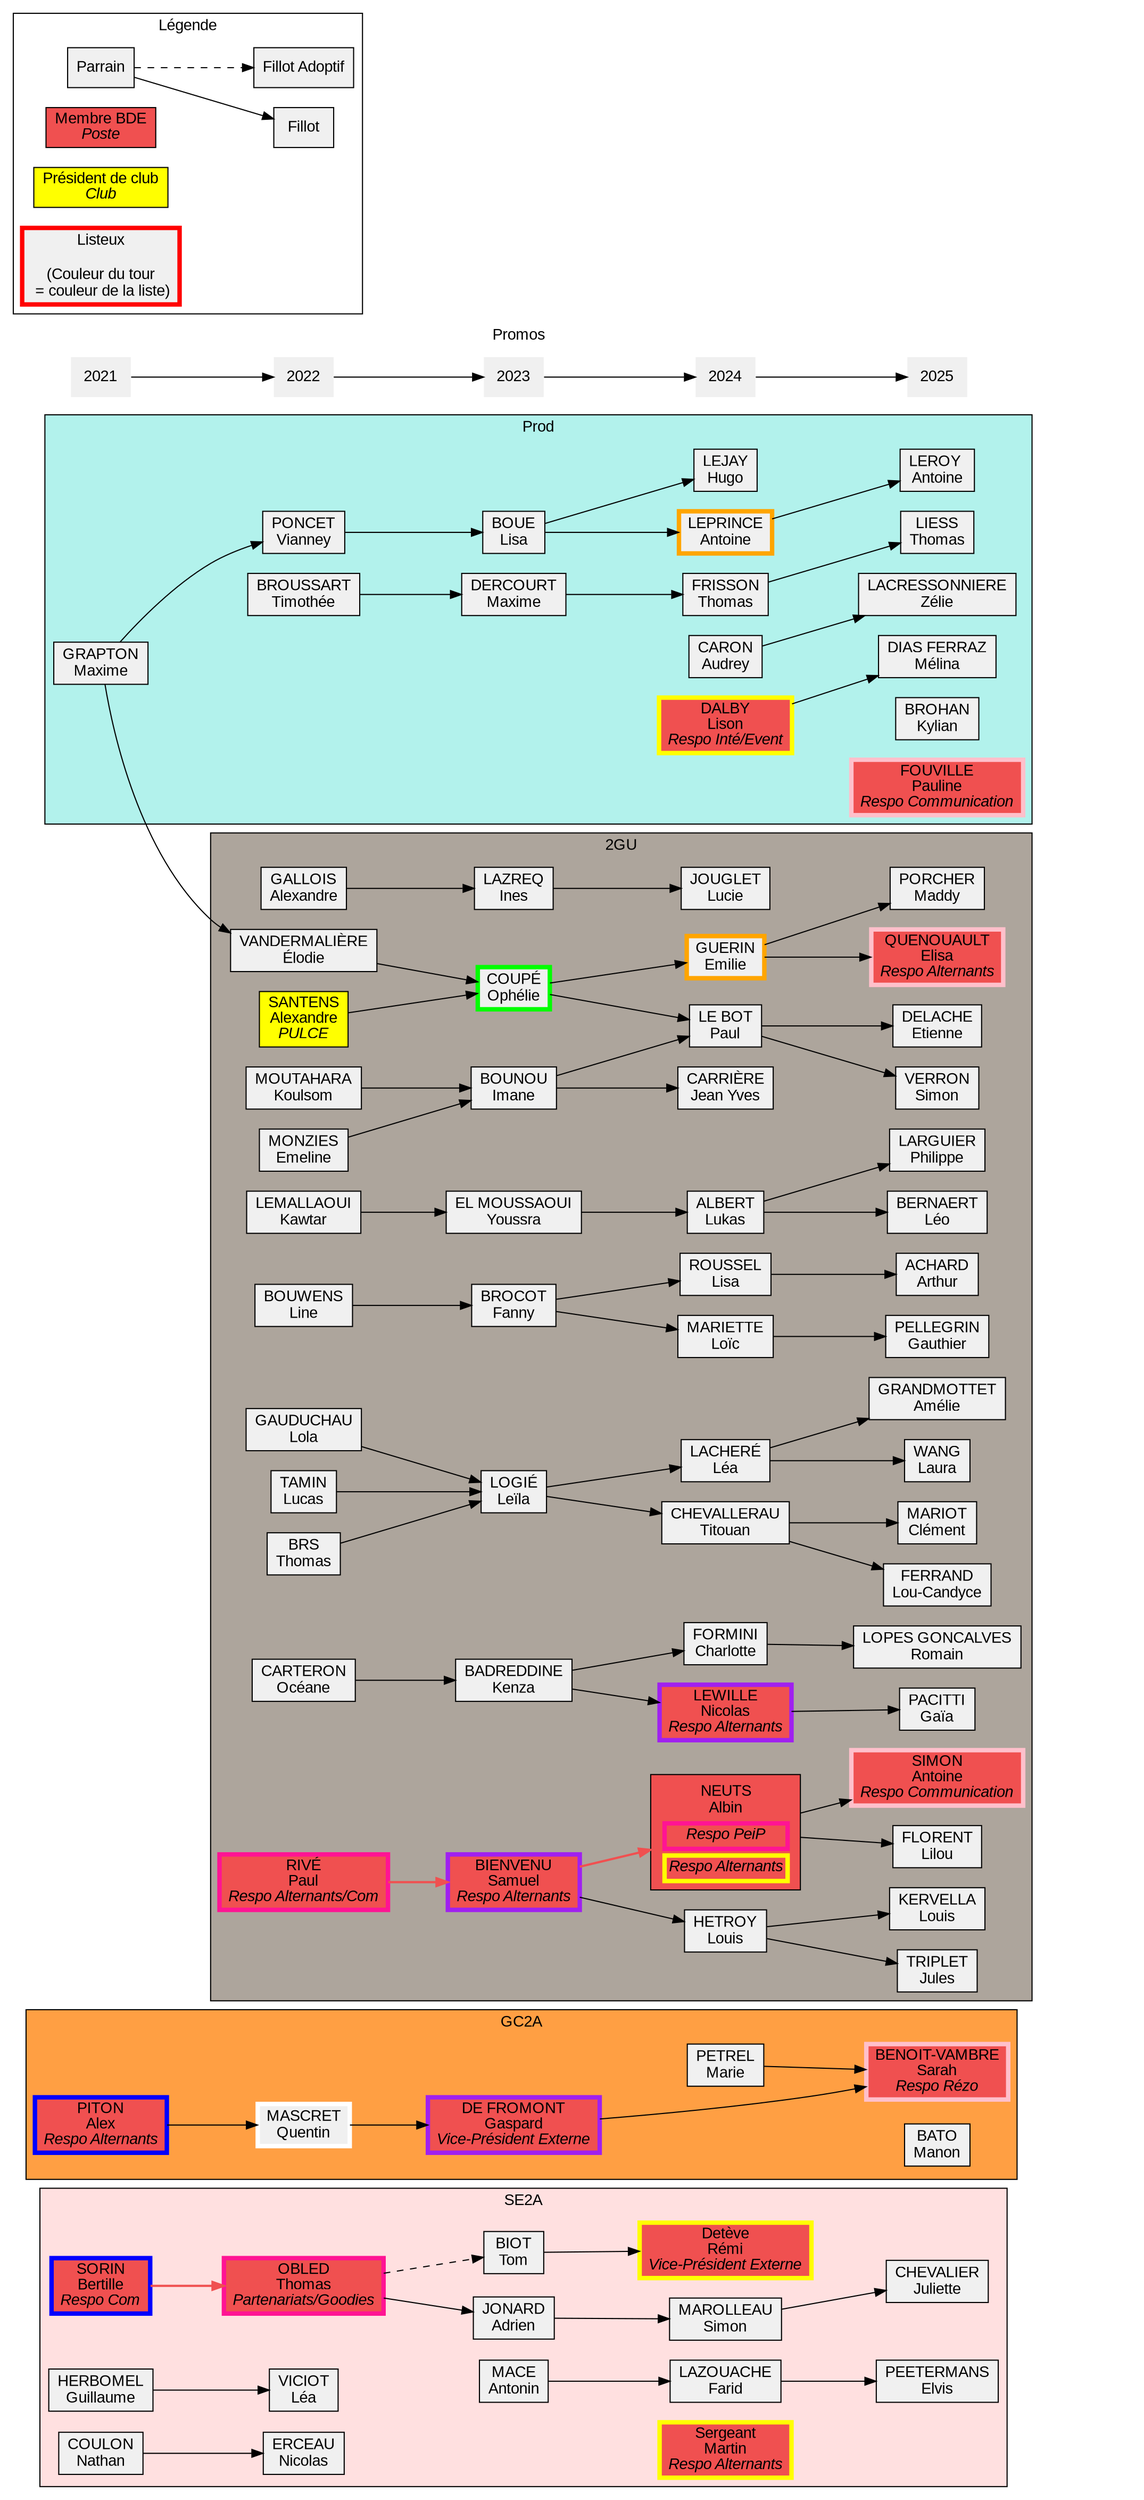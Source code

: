 digraph alternants {
	graph [
		charset = "UTF-8";
		style = filled;
		fontname = "Arial";
	];

	node [
		shape = box;
		style = filled;
		fillcolor = "#f0f0f0";
		fontname = "Arial";
	];

	rankdir = LR;

	subgraph cluster_promos {
		label = "Promos";
		penwidth = 0;
		color = none;
		node [shape = none];

		"2021" -> "2022" -> "2023" -> "2024"->"2025";
	}

	subgraph cluster_legende {
		label = "Légende";
		fillcolor = none;

		leg_parrain	[label = "Parrain"];
		leg_fillot	[label = "Fillot"];
		leg_fillotadop	[label = "Fillot Adoptif"];
		leg_BDE		[label = <Membre BDE<BR/><I>Poste</I>> fillcolor="#f05050"];
		leg_prez	[label = <Président de club<BR/><I>Club</I>> fillcolor="yellow"];
		leg_listeux	[label = "Listeux\n\n(Couleur du tour\n = couleur de la liste)" penwidth=4 color="red"];

		leg_parrain -> leg_fillot;
		leg_parrain -> leg_fillotadop [style = "dashed"];
	}

	subgraph cluster_2GU {
		label = "2GU";
		fillcolor = "#ada59c";
		
		{ rank="same";
			alexandregall	[label = "GALLOIS\nAlexandre"];
			alexandresant	[label = <SANTENS<BR/>Alexandre<BR/><I>PULCE</I>> fillcolor="yellow"];
			elodievan	[label = "VANDERMALIÈRE\nÉlodie"];
			emelinemonz	[label = "MONZIES\nEmeline"];
			kawtarlem	[label = "LEMALLAOUI\nKawtar"];
			koulsommouta	[label = "MOUTAHARA\nKoulsom"];
			linebouw	[label = "BOUWENS\nLine"];
			lolagaudu	[label = "GAUDUCHAU\nLola"];
			lucastam	[label = "TAMIN\nLucas"];
			oceanecarte	[label = "CARTERON\nOcéane"];
			paulrive	[label = <RIVÉ<BR/>Paul<BR/><I>Respo Alternants/Com</I>> fillcolor="#f05050" penwidth=4 color="deeppink"];
			thomasbrs	[label = "BRS\nThomas"];
		}

		{ rank="same";
			fannybroc	[label = "BROCOT\nFanny"];
			imanebounou	[label = "BOUNOU\nImane"];
			ineslazre	[label = "LAZREQ\nInes"];
			kenzabad	[label = "BADREDDINE\nKenza"];
			leilalogi	[label = "LOGIÉ\nLeïla"];
			opheliecoup	[label = "COUPÉ\nOphélie" penwidth=4 color="green"];
			samuelbienv	[label = <BIENVENU<BR/>Samuel<BR/><I>Respo Alternants</I>> fillcolor="#f05050" penwidth=4 color="purple"]; 
			youssraelmou	[label = "EL MOUSSAOUI\nYoussra"];
		}
		alexandregall -> ineslazre;
		alexandresant -> opheliecoup;
		elodievan -> opheliecoup;
		emelinemonz -> imanebounou;
		kawtarlem -> youssraelmou;
		koulsommouta -> imanebounou;
		linebouw -> fannybroc;
		lolagaudu -> leilalogi;
		lucastam -> leilalogi;
		oceanecarte -> kenzabad;
		paulrive -> samuelbienv [penwidth=2 color = "#f05050"];
		thomasbrs -> leilalogi;

		{ rank="same";
			albinneu	[label = <<table border="0">
							<tr><td border="0">NEUTS<BR/>Albin</td></tr>
							<tr><td border="4" color="deeppink"><I>Respo PeiP</I></td></tr>
							<tr><td border="4" color="yellow"><I>Respo Alternants</I></td></tr>
						</table>> fillcolor="#f05050"];
			charlottefor	[label = "FORMINI\nCharlotte"];
			emilieguer	[label = "GUERIN\nEmilie" penwidth=4 color="orange"];
			jeanyvescarr	[label = "CARRIÈRE\nJean Yves"];
			lealachere	[label = "LACHERÉ\nLéa"];
			lisarouss	[label = "ROUSSEL\nLisa"];
			loicmariet	[label = "MARIETTE\nLoïc"];
			louishetr	[label = "HETROY\nLouis"];
			luciejougl	[label = "JOUGLET\nLucie"];
			lukasalb	[label = "ALBERT\nLukas"];
			nicolaslew	[label = <LEWILLE<BR/>Nicolas<BR/><I>Respo Alternants</I>> penwidth=4 fillcolor="#f05050" color="purple"];
			paullebo	[label = "LE BOT\nPaul"];
			titouancheva	[label = "CHEVALLERAU\nTitouan"];
		}
		fannybroc -> lisarouss;
		fannybroc -> loicmariet;
		imanebounou -> jeanyvescarr;
		imanebounou -> paullebo;
		ineslazre -> luciejougl;
		kenzabad -> charlottefor;
		kenzabad -> nicolaslew;
		leilalogi -> lealachere;
		leilalogi -> titouancheva;
		opheliecoup -> emilieguer;
		opheliecoup -> paullebo;
		samuelbienv -> albinneu [penwidth=2 color = "#f05050"];
		samuelbienv -> louishetr;
		youssraelmou -> lukasalb;
		{ rank = "same";
			antoinesim [label = <SIMON<BR/>Antoine<BR/><I>Respo Communication</I>> fillcolor="#f05050" penwidth=4 color="pink"];
			lilouflo   [label = "FLORENT\nLilou"];
			louiskerv  [label = "KERVELLA\nLouis"];
			julestrip  [label = "TRIPLET\nJules"];
			gaiapaci   [label = "PACITTI\nGaïa"];
			romainlop  [label = "LOPES GONCALVES\nRomain"];
			maddyporc  [label = "PORCHER\nMaddy"];
			elisaquen  [label = <QUENOUAULT<BR/>Elisa<BR/><I>Respo Alternants</I>> fillcolor="#f05050" penwidth=4 color="pink"];
			etiennedel [label = "DELACHE\nEtienne"];
			simonverr  [label = "VERRON\nSimon"];
			arthurach  [label = "ACHARD\nArthur"];
			gauthierpl [label = "PELLEGRIN\nGauthier"];
			ameliegra  [label = "GRANDMOTTET\nAmélie"];
			laurawan   [label = "WANG\nLaura"];
			clementmar [label = "MARIOT\nClément"];
			loucandyce [label = "FERRAND\nLou-Candyce"];
			phillippela [label = "LARGUIER\nPhilippe"];
			leobernae    [label = "BERNAERT\nLéo"];
		}
        albinneu -> antoinesim;
        albinneu -> lilouflo;
        louishetr -> louiskerv;
        louishetr -> julestrip;
        nicolaslew -> gaiapaci;
        charlottefor -> romainlop;
        emilieguer -> maddyporc;
        emilieguer -> elisaquen;
        paullebo -> etiennedel;
        paullebo -> simonverr;
        lisarouss -> arthurach;
        loicmariet -> gauthierpl;
        lealachere -> ameliegra;
        lealachere -> laurawan;
        titouancheva -> clementmar;
        titouancheva -> loucandyce;
        lukasalb -> phillippela;
        lukasalb -> leobernae;
	}

	subgraph cluster_prod {
		label = "Prod";
		fillcolor = "#B2F2EC";

		{ rank = "same";
			maximegrapt	[label = "GRAPTON\nMaxime"];
		}

		{ rank = "same";
			vianneypon	[label = "PONCET\nVianney"];
			timothebr   [label = "BROUSSART\nTimothée"];
		}
		maximegrapt -> vianneypon;
		maximegrapt -> elodievan;
		
		{ rank = "same";
			lisaboue	[label = "BOUE\nLisa"];
			maximeder   [label = "DERCOURT\nMaxime"];
		}
		vianneypon -> lisaboue;
		timothebr->maximeder;

		{ rank = "same";
			antoinelepr	[label = "LEPRINCE\nAntoine" penwidth=4 color="orange"];
			hugoleja	[label = "LEJAY\nHugo"];
			thomasfris [label = "FRISSON\nThomas"];
			audreycar   [label = "CARON\nAudrey"];
			ldalby   [label=<DALBY<BR/>Lison<BR/><I>Respo Inté/Event</I>> fillcolor="#f05050" penwidth=4 color="yellow"];
		}
		maximeder ->thomasfris;
		lisaboue -> antoinelepr;
		lisaboue -> hugoleja;
		{ rank = "same";
			antoinele [label = "LEROY \nAntoine"];
			melinadia [label = "DIAS FERRAZ\nMélina"];
			thomasliess [label = "LIESS\nThomas"];
			kylianbroha  [label = "BROHAN\nKylian"];
			zelielacres  [label = "LACRESSONNIERE\nZélie"];
			paulinefau [label = <FOUVILLE<BR/>Pauline<BR/><I>Respo Communication</I>> fillcolor="#f05050" penwidth=4 color="pink"];
		}
		audreycar -> zelielacres;
        antoinelepr -> antoinele;
        ldalby -> melinadia;
        thomasfris -> thomasliess;
        
	}
	subgraph cluster_GC2A {
		label = "GC2A";
		fillcolor = "#ff9f43";
		{ rank = "same";
			alexpiton	[label = <PITON<BR/>Alex<BR/><I>Respo Alternants</I>> fillcolor="#f05050" penwidth=4 color="blue"];
		}
		{ rank = "same";
            quentinmas [label = "MASCRET\nQuentin" penwidth=4 color="white"];
		}
		alexpiton->quentinmas;

		{ rank = "same";
			gaspardgui	[label = <DE FROMONT<BR/>Gaspard<BR/><I>Vice-Président Externe</I>> fillcolor="#f05050" penwidth=4 color="purple"];
			
		}
        quentinmas->gaspardgui;
		{ rank = "same";
			mariepetrel	[label = "PETREL\nMarie"];
			testtt [label = "DE FROMONT\nGaspard",style = "invis"];
		}
        gaspardgui -> testtt [style = "invis"];
		
		{ rank = "same";
			sarahbenoit	[label = <BENOIT-VAMBRE<BR/>Sarah<BR/><I>Respo Rézo</I>> fillcolor="#f05050" penwidth=4 color="pink"];
			manonbato [label = "BATO\nManon"];
		}
		mariepetrel-> sarahbenoit;
		gaspardgui -> sarahbenoit;

        }

	subgraph cluster_SE2A {
		label = "SE2A";
		fillcolor = "#FFE0E0";

		{ rank = "same";
			bertillesor	[label = <SORIN<BR/>Bertille<BR/><I>Respo Com</I>> fillcolor="#f05050" penwidth=4 color = "blue"];
			guillaumeherb	[label = "HERBOMEL\nGuillaume"];
			nathancoulon	[label = "COULON\nNathan"];
		}

		{ rank = "same";
			leavicio	[label = "VICIOT\nLéa"];
			nicolaserc	[label = "ERCEAU\nNicolas"];
			thomasobl	[label = <OBLED<BR/>Thomas<BR/><I>Partenariats/Goodies</I>> fillcolor="#f05050" penwidth=4 color="deeppink"];
		}
		bertillesor -> thomasobl [penwidth=2 color = "#f05050"];
		guillaumeherb -> leavicio;
		nathancoulon -> nicolaserc;

		{ rank = "same";
			tombiot		[label="BIOT\nTom"];
			adjonard		[label="JONARD\nAdrien"];
			antoninm     [label = "MACE\nAntonin"];
		}
		thomasobl -> tombiot [style=dashed];
		thomasobl -> adjonard;

		{ rank = "same";
			remideteve	[label=<Detève<BR/>Rémi<BR/><I>Vice-Président Externe</I>> fillcolor="#f05050" penwidth=4 color="yellow"];
			martinserg	[label=<Sergeant<BR/>Martin<BR/><I>Respo Alternants</I>> fillcolor="#f05050" penwidth=4 color="yellow"];
			smarolleau	[label = "MAROLLEAU\nSimon"];
			faridlazou  [label ="LAZOUACHE\nFarid"];
		}
		tombiot -> remideteve;
		adjonard-> smarolleau;
		antoninm -> faridlazou;
		{ rank = "same";
			elvispet [label = "PEETERMANS\nElvis"];
			juliettec [label ="CHEVALIER\nJuliette"];
		}
        faridlazou -> elvispet;
        smarolleau -> juliettec;
	}
		


	endnode [style=invis];
	
    antoinesim -> endnode [style = invis];
    antoinele -> endnode [style = invis];
    juliettec -> endnode [style = invis];
	sarahbenoit -> endnode [style = invis];
	"2025" -> endnode [style=invis];
}
